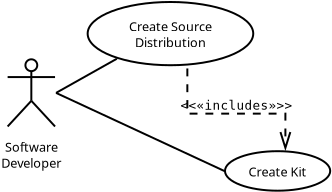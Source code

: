 <?xml version="1.0"?>
<diagram xmlns:dia="http://www.lysator.liu.se/~alla/dia/">
  <diagramdata>
    <attribute name="background">
      <color val="#ffffff"/>
    </attribute>
    <attribute name="paper">
      <composite type="paper">
        <attribute name="name">
          <string>#Letter#</string>
        </attribute>
        <attribute name="tmargin">
          <real val="2.54"/>
        </attribute>
        <attribute name="bmargin">
          <real val="2.54"/>
        </attribute>
        <attribute name="lmargin">
          <real val="2.54"/>
        </attribute>
        <attribute name="rmargin">
          <real val="2.54"/>
        </attribute>
        <attribute name="is_portrait">
          <boolean val="true"/>
        </attribute>
        <attribute name="scaling">
          <real val="0.927"/>
        </attribute>
        <attribute name="fitto">
          <boolean val="true"/>
        </attribute>
        <attribute name="fitwidth">
          <int val="1"/>
        </attribute>
        <attribute name="fitheight">
          <int val="1"/>
        </attribute>
      </composite>
    </attribute>
    <attribute name="grid">
      <composite type="grid">
        <attribute name="width_x">
          <real val="1"/>
        </attribute>
        <attribute name="width_y">
          <real val="1"/>
        </attribute>
        <attribute name="visible_x">
          <int val="1"/>
        </attribute>
        <attribute name="visible_y">
          <int val="1"/>
        </attribute>
      </composite>
    </attribute>
    <attribute name="guides">
      <composite type="guides">
        <attribute name="hguides"/>
        <attribute name="vguides"/>
      </composite>
    </attribute>
  </diagramdata>
  <layer name="Background" visible="true">
    <object type="UML - Actor" version="0" id="O0">
      <attribute name="obj_pos">
        <point val="2.3,17.15"/>
      </attribute>
      <attribute name="obj_bb">
        <rectangle val="0.406,14.85;4.194,21.21"/>
      </attribute>
      <attribute name="elem_corner">
        <point val="1.05,14.85"/>
      </attribute>
      <attribute name="elem_width">
        <real val="2.5"/>
      </attribute>
      <attribute name="elem_height">
        <real val="4.6"/>
      </attribute>
      <attribute name="text">
        <composite type="text">
          <attribute name="string">
            <string>#Software
Developer#</string>
          </attribute>
          <attribute name="font">
            <font name="Helvetica"/>
          </attribute>
          <attribute name="height">
            <real val="0.8"/>
          </attribute>
          <attribute name="pos">
            <point val="2.3,20.25"/>
          </attribute>
          <attribute name="color">
            <color val="#000000"/>
          </attribute>
          <attribute name="alignment">
            <enum val="1"/>
          </attribute>
        </composite>
      </attribute>
    </object>
    <object type="UML - Usecase" version="0" id="O1">
      <attribute name="obj_pos">
        <point val="5.15,12.55"/>
      </attribute>
      <attribute name="obj_bb">
        <rectangle val="5.15,12.55;15.24,15.914"/>
      </attribute>
      <attribute name="elem_corner">
        <point val="5.15,12.55"/>
      </attribute>
      <attribute name="elem_width">
        <real val="10.09"/>
      </attribute>
      <attribute name="elem_height">
        <real val="3.363"/>
      </attribute>
      <attribute name="text">
        <composite type="text">
          <attribute name="string">
            <string>#Create Source
Distribution#</string>
          </attribute>
          <attribute name="font">
            <font name="Helvetica"/>
          </attribute>
          <attribute name="height">
            <real val="0.8"/>
          </attribute>
          <attribute name="pos">
            <point val="10.195,14.072"/>
          </attribute>
          <attribute name="color">
            <color val="#000000"/>
          </attribute>
          <attribute name="alignment">
            <enum val="1"/>
          </attribute>
        </composite>
      </attribute>
      <attribute name="textout">
        <boolean val="false"/>
      </attribute>
      <attribute name="collaboration">
        <boolean val="false"/>
      </attribute>
    </object>
    <object type="UML - Usecase" version="0" id="O2">
      <attribute name="obj_pos">
        <point val="12.1,20.1"/>
      </attribute>
      <attribute name="obj_bb">
        <rectangle val="12.1,20.1;18.215,22.138"/>
      </attribute>
      <attribute name="elem_corner">
        <point val="12.1,20.1"/>
      </attribute>
      <attribute name="elem_width">
        <real val="6.115"/>
      </attribute>
      <attribute name="elem_height">
        <real val="2.038"/>
      </attribute>
      <attribute name="text">
        <composite type="text">
          <attribute name="string">
            <string>#Create Kit#</string>
          </attribute>
          <attribute name="font">
            <font name="Helvetica"/>
          </attribute>
          <attribute name="height">
            <real val="0.8"/>
          </attribute>
          <attribute name="pos">
            <point val="15.157,21.359"/>
          </attribute>
          <attribute name="color">
            <color val="#000000"/>
          </attribute>
          <attribute name="alignment">
            <enum val="1"/>
          </attribute>
        </composite>
      </attribute>
      <attribute name="textout">
        <boolean val="false"/>
      </attribute>
      <attribute name="collaboration">
        <boolean val="false"/>
      </attribute>
    </object>
    <object type="UML - Dependency" version="0" id="O3">
      <attribute name="obj_pos">
        <point val="10.195,15.914"/>
      </attribute>
      <attribute name="obj_bb">
        <rectangle val="9.345,15.063;16.007,20.95"/>
      </attribute>
      <attribute name="orth_points">
        <point val="10.195,15.914"/>
        <point val="10.195,18.2"/>
        <point val="15.157,18.2"/>
        <point val="15.157,20.1"/>
      </attribute>
      <attribute name="orth_orient">
        <enum val="1"/>
        <enum val="0"/>
        <enum val="1"/>
      </attribute>
      <attribute name="draw_arrow">
        <boolean val="true"/>
      </attribute>
      <attribute name="name">
        <string/>
      </attribute>
      <attribute name="stereotype">
        <string>#&#171;includes&#187;#</string>
      </attribute>
      <connections>
        <connection handle="0" to="O1" connection="6"/>
        <connection handle="1" to="O2" connection="1"/>
      </connections>
    </object>
    <object type="Standard - Line" version="0" id="O4">
      <attribute name="obj_pos">
        <point val="3.55,17.15"/>
      </attribute>
      <attribute name="obj_bb">
        <rectangle val="3.5,15.371;6.678,17.2"/>
      </attribute>
      <attribute name="conn_endpoints">
        <point val="3.55,17.15"/>
        <point val="6.628,15.421"/>
      </attribute>
      <attribute name="numcp">
        <int val="1"/>
      </attribute>
      <connections>
        <connection handle="0" to="O0" connection="4"/>
        <connection handle="1" to="O1" connection="5"/>
      </connections>
    </object>
    <object type="Standard - Line" version="0" id="O5">
      <attribute name="obj_pos">
        <point val="3.55,17.15"/>
      </attribute>
      <attribute name="obj_bb">
        <rectangle val="3.5,17.1;12.15,21.169"/>
      </attribute>
      <attribute name="conn_endpoints">
        <point val="3.55,17.15"/>
        <point val="12.1,21.119"/>
      </attribute>
      <attribute name="numcp">
        <int val="1"/>
      </attribute>
      <connections>
        <connection handle="0" to="O0" connection="4"/>
        <connection handle="1" to="O2" connection="3"/>
      </connections>
    </object>
  </layer>
</diagram>
